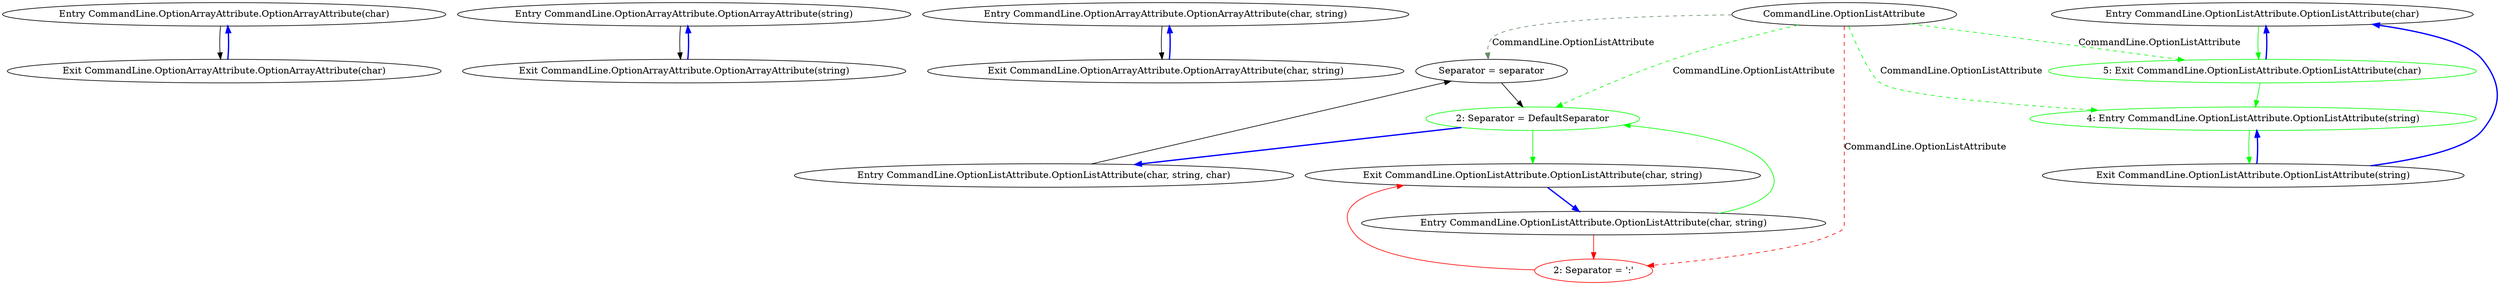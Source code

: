 digraph  {
n0 [cluster="CommandLine.OptionArrayAttribute.OptionArrayAttribute(char)", label="Entry CommandLine.OptionArrayAttribute.OptionArrayAttribute(char)", span="39-39"];
n1 [cluster="CommandLine.OptionArrayAttribute.OptionArrayAttribute(char)", label="Exit CommandLine.OptionArrayAttribute.OptionArrayAttribute(char)", span="39-39"];
n2 [cluster="CommandLine.OptionArrayAttribute.OptionArrayAttribute(string)", label="Entry CommandLine.OptionArrayAttribute.OptionArrayAttribute(string)", span="48-48"];
n3 [cluster="CommandLine.OptionArrayAttribute.OptionArrayAttribute(string)", label="Exit CommandLine.OptionArrayAttribute.OptionArrayAttribute(string)", span="48-48"];
n4 [cluster="CommandLine.OptionArrayAttribute.OptionArrayAttribute(char, string)", label="Entry CommandLine.OptionArrayAttribute.OptionArrayAttribute(char, string)", span="58-58"];
n5 [cluster="CommandLine.OptionArrayAttribute.OptionArrayAttribute(char, string)", label="Exit CommandLine.OptionArrayAttribute.OptionArrayAttribute(char, string)", span="58-58"];
m1_0 [cluster="CommandLine.OptionListAttribute.OptionListAttribute(char)", file="OptionListAttribute.cs", label="Entry CommandLine.OptionListAttribute.OptionListAttribute(char)", span="42-42"];
m1_1 [cluster="CommandLine.OptionListAttribute.OptionListAttribute(char)", color=green, community=0, file="OptionListAttribute.cs", label="5: Exit CommandLine.OptionListAttribute.OptionListAttribute(char)", span="42-42"];
m1_2 [cluster="CommandLine.OptionListAttribute.OptionListAttribute(string)", color=green, community=0, file="OptionListAttribute.cs", label="4: Entry CommandLine.OptionListAttribute.OptionListAttribute(string)", span="51-51"];
m1_3 [cluster="CommandLine.OptionListAttribute.OptionListAttribute(string)", file="OptionListAttribute.cs", label="Exit CommandLine.OptionListAttribute.OptionListAttribute(string)", span="51-51"];
m1_7 [cluster="CommandLine.OptionListAttribute.OptionListAttribute(char, string, char)", file="OptionListAttribute.cs", label="Entry CommandLine.OptionListAttribute.OptionListAttribute(char, string, char)", span="73-73"];
m1_8 [cluster="CommandLine.OptionListAttribute.OptionListAttribute(char, string, char)", file="OptionListAttribute.cs", label="Separator = separator", span="76-76"];
m1_9 [cluster="CommandLine.OptionListAttribute.OptionListAttribute(char, string)", color=green, community=0, file="OptionListAttribute.cs", label="2: Separator = DefaultSeparator", span="77-77"];
m1_4 [cluster="CommandLine.OptionListAttribute.OptionListAttribute(char, string)", file="OptionListAttribute.cs", label="Entry CommandLine.OptionListAttribute.OptionListAttribute(char, string)", span="61-61"];
m1_5 [cluster="CommandLine.OptionListAttribute.OptionListAttribute(char, string)", color=red, community=0, file="OptionListAttribute.cs", label="2: Separator = ':'", span="64-64"];
m1_6 [cluster="CommandLine.OptionListAttribute.OptionListAttribute(char, string)", file="OptionListAttribute.cs", label="Exit CommandLine.OptionListAttribute.OptionListAttribute(char, string)", span="61-61"];
m1_10 [file="OptionListAttribute.cs", label="CommandLine.OptionListAttribute", span=""];
n0 -> n1  [key=0, style=solid];
n1 -> n0  [color=blue, key=0, style=bold];
n2 -> n3  [key=0, style=solid];
n3 -> n2  [color=blue, key=0, style=bold];
n4 -> n5  [key=0, style=solid];
n5 -> n4  [color=blue, key=0, style=bold];
m1_0 -> m1_1  [color=green, key=0, style=solid];
m1_1 -> m1_2  [color=green, key=0, style=solid];
m1_1 -> m1_0  [color=blue, key=0, style=bold];
m1_2 -> m1_3  [color=green, key=0, style=solid];
m1_3 -> m1_0  [color=blue, key=0, style=bold];
m1_3 -> m1_2  [color=blue, key=0, style=bold];
m1_7 -> m1_8  [key=0, style=solid];
m1_8 -> m1_9  [key=0, style=solid];
m1_9 -> m1_7  [color=blue, key=0, style=bold];
m1_9 -> m1_6  [color=green, key=0, style=solid];
m1_4 -> m1_5  [color=red, key=0, style=solid];
m1_4 -> m1_9  [color=green, key=0, style=solid];
m1_5 -> m1_6  [color=red, key=0, style=solid];
m1_6 -> m1_4  [color=blue, key=0, style=bold];
m1_10 -> m1_5  [color=red, key=1, label="CommandLine.OptionListAttribute", style=dashed];
m1_10 -> m1_8  [color=darkseagreen4, key=1, label="CommandLine.OptionListAttribute", style=dashed];
m1_10 -> m1_1  [color=green, key=1, label="CommandLine.OptionListAttribute", style=dashed];
m1_10 -> m1_2  [color=green, key=1, label="CommandLine.OptionListAttribute", style=dashed];
m1_10 -> m1_9  [color=green, key=1, label="CommandLine.OptionListAttribute", style=dashed];
}
